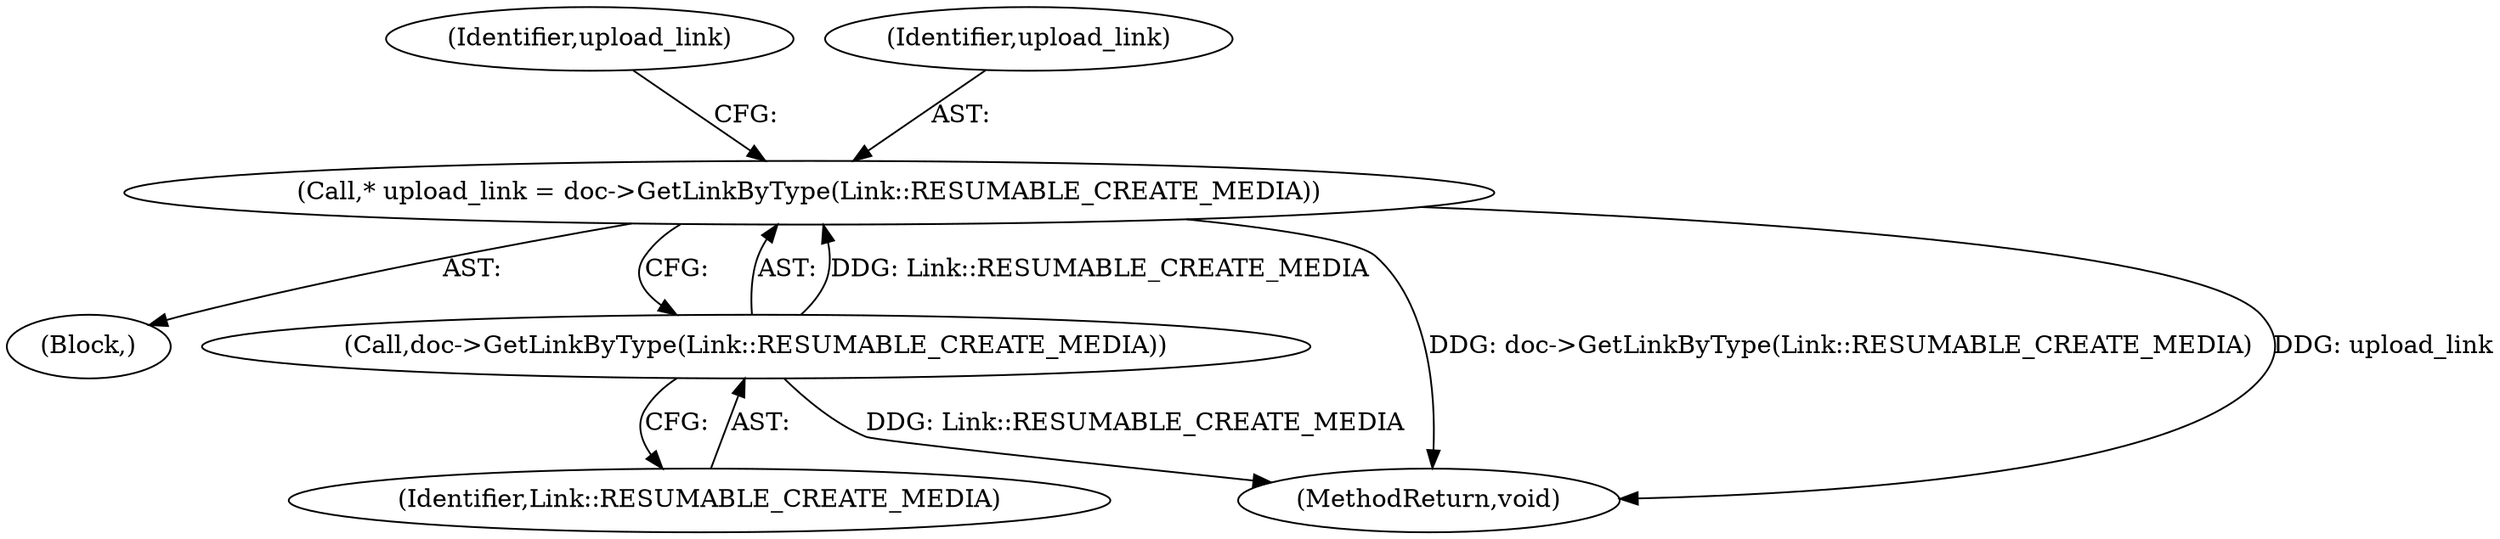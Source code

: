digraph "0_Chrome_dd3b6fe574edad231c01c78e4647a74c38dc4178_6@pointer" {
"1000106" [label="(Call,* upload_link = doc->GetLinkByType(Link::RESUMABLE_CREATE_MEDIA))"];
"1000108" [label="(Call,doc->GetLinkByType(Link::RESUMABLE_CREATE_MEDIA))"];
"1000102" [label="(Block,)"];
"1000109" [label="(Identifier,Link::RESUMABLE_CREATE_MEDIA)"];
"1000106" [label="(Call,* upload_link = doc->GetLinkByType(Link::RESUMABLE_CREATE_MEDIA))"];
"1000111" [label="(Identifier,upload_link)"];
"1000108" [label="(Call,doc->GetLinkByType(Link::RESUMABLE_CREATE_MEDIA))"];
"1000107" [label="(Identifier,upload_link)"];
"1000115" [label="(MethodReturn,void)"];
"1000106" -> "1000102"  [label="AST: "];
"1000106" -> "1000108"  [label="CFG: "];
"1000107" -> "1000106"  [label="AST: "];
"1000108" -> "1000106"  [label="AST: "];
"1000111" -> "1000106"  [label="CFG: "];
"1000106" -> "1000115"  [label="DDG: doc->GetLinkByType(Link::RESUMABLE_CREATE_MEDIA)"];
"1000106" -> "1000115"  [label="DDG: upload_link"];
"1000108" -> "1000106"  [label="DDG: Link::RESUMABLE_CREATE_MEDIA"];
"1000108" -> "1000109"  [label="CFG: "];
"1000109" -> "1000108"  [label="AST: "];
"1000108" -> "1000115"  [label="DDG: Link::RESUMABLE_CREATE_MEDIA"];
}
